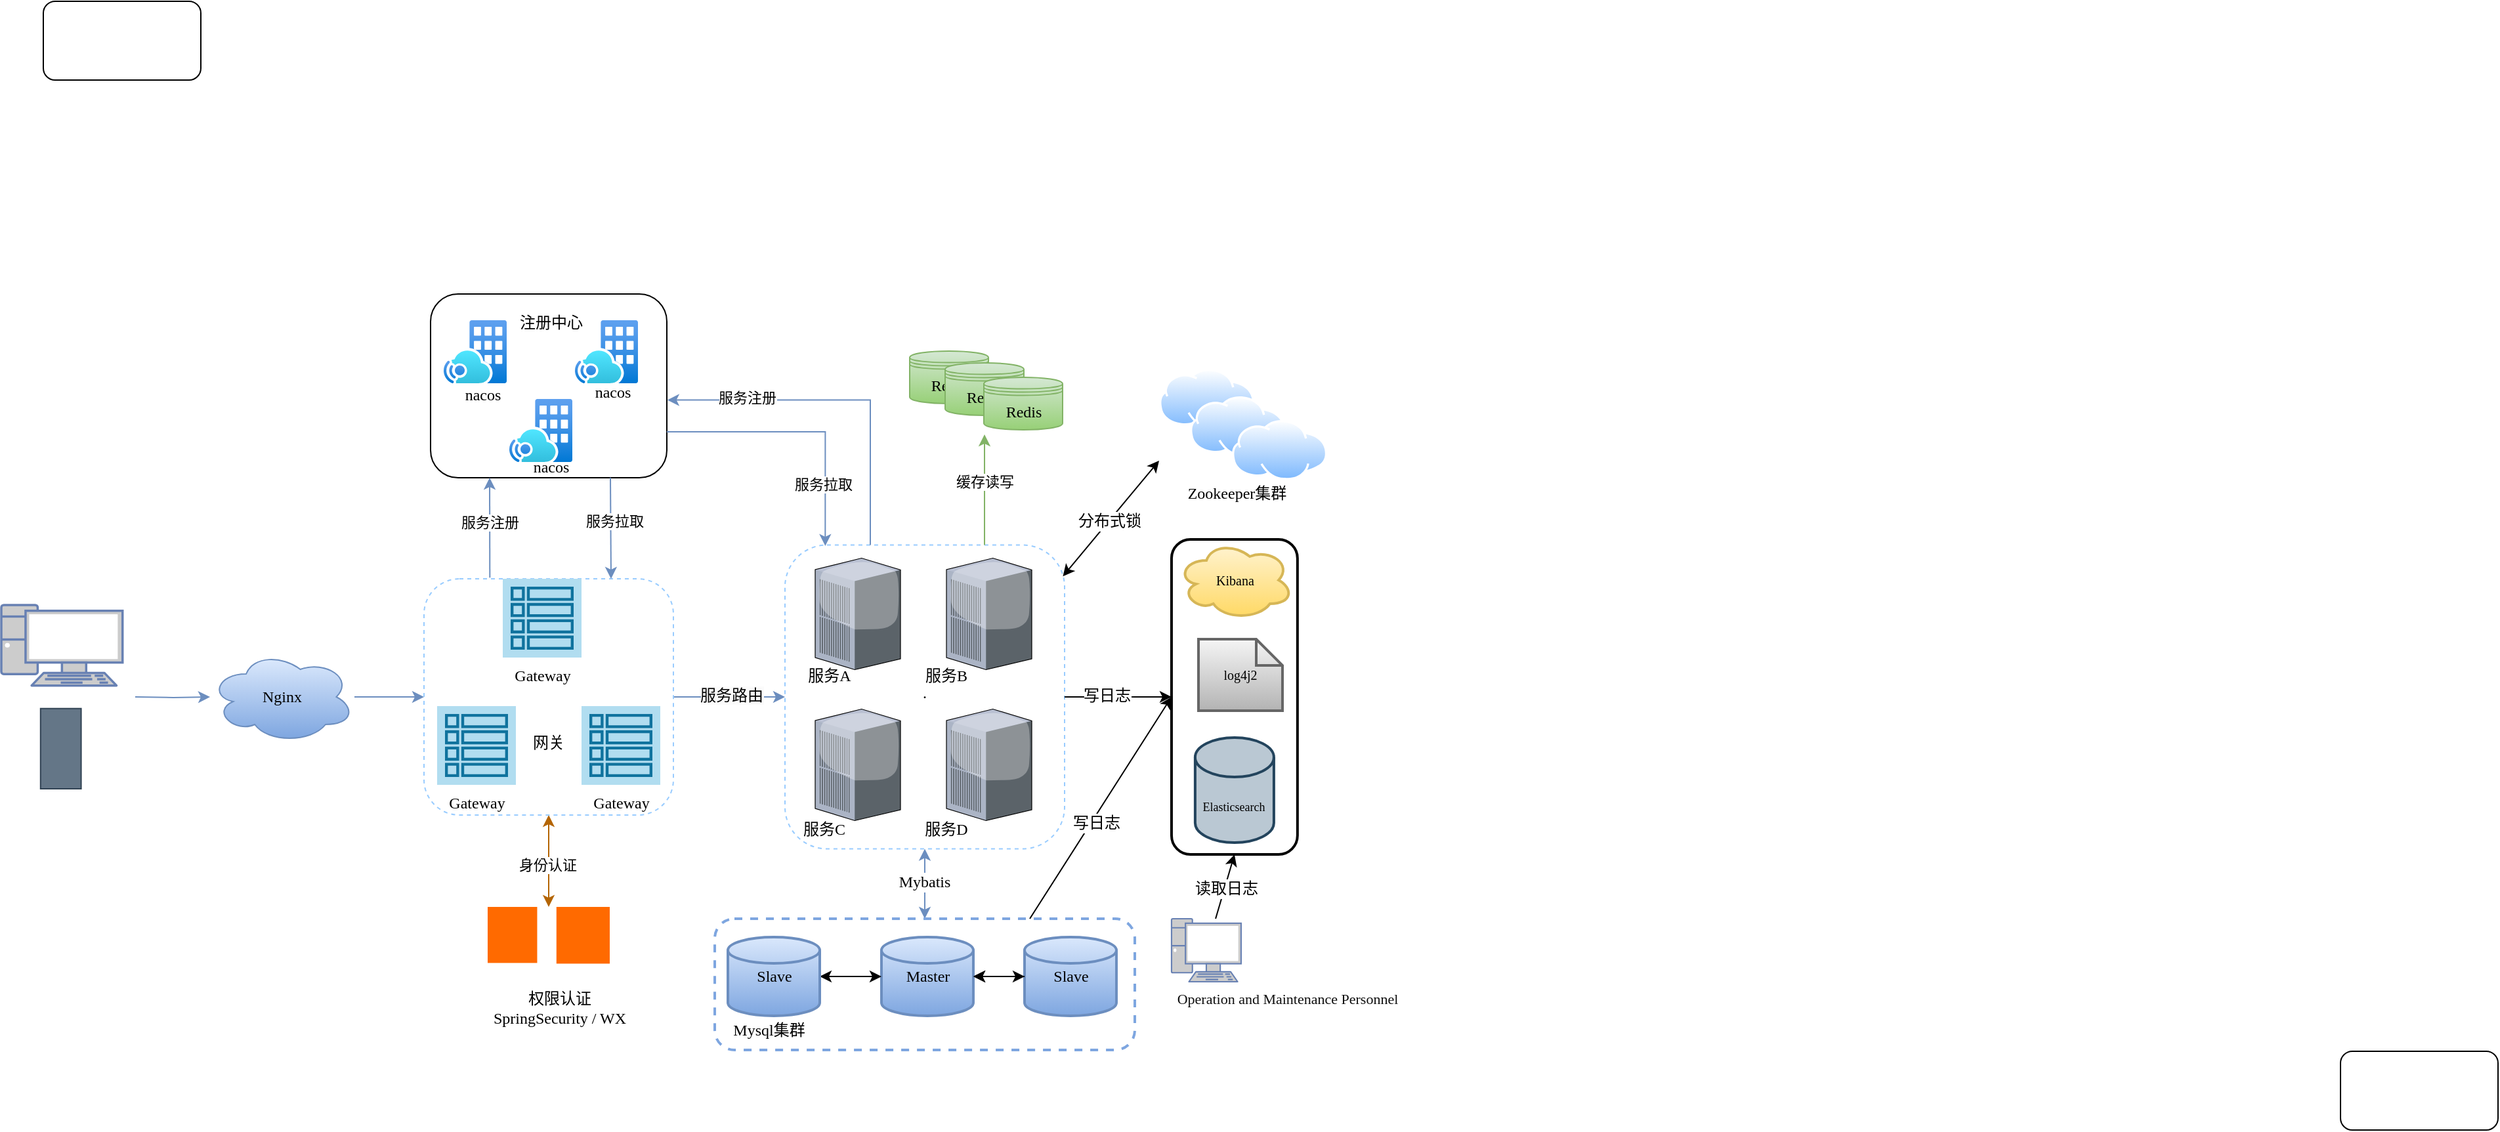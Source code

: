 <mxfile version="26.0.14">
  <diagram name="第 1 页" id="3Fu6Cyum_ohwxmZfArsV">
    <mxGraphModel dx="867" dy="1742" grid="1" gridSize="10" guides="1" tooltips="1" connect="1" arrows="1" fold="1" page="1" pageScale="1" pageWidth="827" pageHeight="1169" math="0" shadow="0">
      <root>
        <mxCell id="0" />
        <mxCell id="1" parent="0" />
        <mxCell id="ql2Fjk31QtfPR9bqJzKU-95" style="edgeStyle=orthogonalEdgeStyle;rounded=0;orthogonalLoop=1;jettySize=auto;html=1;fillColor=#dae8fc;gradientColor=#7ea6e0;strokeColor=#6c8ebf;fontFamily=Times New Roman;" edge="1" parent="1" target="ql2Fjk31QtfPR9bqJzKU-9">
          <mxGeometry relative="1" as="geometry">
            <mxPoint x="270" y="160" as="sourcePoint" />
          </mxGeometry>
        </mxCell>
        <mxCell id="ql2Fjk31QtfPR9bqJzKU-96" style="edgeStyle=orthogonalEdgeStyle;rounded=0;orthogonalLoop=1;jettySize=auto;html=1;entryX=0;entryY=0.5;entryDx=0;entryDy=0;fillColor=#dae8fc;gradientColor=#7ea6e0;strokeColor=#6c8ebf;fontFamily=Times New Roman;" edge="1" parent="1" source="ql2Fjk31QtfPR9bqJzKU-9" target="ql2Fjk31QtfPR9bqJzKU-11">
          <mxGeometry relative="1" as="geometry" />
        </mxCell>
        <mxCell id="ql2Fjk31QtfPR9bqJzKU-9" value="Nginx" style="ellipse;shape=cloud;whiteSpace=wrap;html=1;fillColor=#dae8fc;strokeColor=#6c8ebf;gradientColor=#7ea6e0;fontFamily=Times New Roman;" vertex="1" parent="1">
          <mxGeometry x="327" y="125" width="110" height="70" as="geometry" />
        </mxCell>
        <mxCell id="ql2Fjk31QtfPR9bqJzKU-10" value="" style="rounded=1;whiteSpace=wrap;html=1;fontFamily=Times New Roman;" vertex="1" parent="1">
          <mxGeometry x="200" y="-370" width="120" height="60" as="geometry" />
        </mxCell>
        <mxCell id="ql2Fjk31QtfPR9bqJzKU-20" style="rounded=0;orthogonalLoop=1;jettySize=auto;html=1;startArrow=classic;startFill=1;fillColor=#fad7ac;strokeColor=#b46504;fontFamily=Times New Roman;" edge="1" parent="1" source="ql2Fjk31QtfPR9bqJzKU-11">
          <mxGeometry relative="1" as="geometry">
            <mxPoint x="585" y="320" as="targetPoint" />
          </mxGeometry>
        </mxCell>
        <mxCell id="ql2Fjk31QtfPR9bqJzKU-100" value="身份认证" style="edgeLabel;html=1;align=center;verticalAlign=middle;resizable=0;points=[];fontFamily=Times New Roman;" vertex="1" connectable="0" parent="ql2Fjk31QtfPR9bqJzKU-20">
          <mxGeometry x="0.092" y="-1" relative="1" as="geometry">
            <mxPoint as="offset" />
          </mxGeometry>
        </mxCell>
        <mxCell id="ql2Fjk31QtfPR9bqJzKU-22" style="edgeStyle=orthogonalEdgeStyle;rounded=0;orthogonalLoop=1;jettySize=auto;html=1;entryX=0;entryY=0.5;entryDx=0;entryDy=0;fillColor=#dae8fc;gradientColor=#7ea6e0;strokeColor=#6c8ebf;fontFamily=Times New Roman;" edge="1" parent="1" source="ql2Fjk31QtfPR9bqJzKU-11" target="ql2Fjk31QtfPR9bqJzKU-21">
          <mxGeometry relative="1" as="geometry" />
        </mxCell>
        <mxCell id="ql2Fjk31QtfPR9bqJzKU-104" value="&lt;span style=&quot;font-size: 12px; background-color: rgb(251, 251, 251);&quot;&gt;服务路由&lt;/span&gt;" style="edgeLabel;html=1;align=center;verticalAlign=middle;resizable=0;points=[];fontFamily=Times New Roman;" vertex="1" connectable="0" parent="ql2Fjk31QtfPR9bqJzKU-22">
          <mxGeometry x="-0.244" y="1" relative="1" as="geometry">
            <mxPoint x="12" as="offset" />
          </mxGeometry>
        </mxCell>
        <mxCell id="ql2Fjk31QtfPR9bqJzKU-12" value="" style="group;fontFamily=Times New Roman;" vertex="1" connectable="0" parent="1">
          <mxGeometry x="168" y="90" width="92.37" height="140" as="geometry" />
        </mxCell>
        <mxCell id="ql2Fjk31QtfPR9bqJzKU-4" value="" style="fontColor=#0066CC;verticalAlign=top;verticalLabelPosition=bottom;labelPosition=center;align=center;html=1;outlineConnect=0;fillColor=#CCCCCC;strokeColor=#6881B3;gradientColor=none;gradientDirection=north;strokeWidth=2;shape=mxgraph.networks.pc;fontFamily=Times New Roman;" vertex="1" parent="ql2Fjk31QtfPR9bqJzKU-12">
          <mxGeometry width="92.37" height="61.33" as="geometry" />
        </mxCell>
        <mxCell id="ql2Fjk31QtfPR9bqJzKU-5" value="" style="sketch=0;verticalLabelPosition=bottom;sketch=0;aspect=fixed;html=1;verticalAlign=top;strokeColor=#314354;fillColor=#647687;align=center;outlineConnect=0;pointerEvents=1;shape=mxgraph.citrix2.mobile;fontColor=#ffffff;fontFamily=Times New Roman;" vertex="1" parent="ql2Fjk31QtfPR9bqJzKU-12">
          <mxGeometry x="29.9" y="78.853" width="30.893" height="61.147" as="geometry" />
        </mxCell>
        <mxCell id="ql2Fjk31QtfPR9bqJzKU-17" value="" style="rounded=1;whiteSpace=wrap;html=1;fontFamily=Times New Roman;" vertex="1" parent="1">
          <mxGeometry x="1950" y="430" width="120" height="60" as="geometry" />
        </mxCell>
        <mxCell id="ql2Fjk31QtfPR9bqJzKU-18" value="" style="group;fontFamily=Times New Roman;" vertex="1" connectable="0" parent="1">
          <mxGeometry x="538.5" y="320" width="110" height="121" as="geometry" />
        </mxCell>
        <mxCell id="ql2Fjk31QtfPR9bqJzKU-15" value="" style="points=[];aspect=fixed;html=1;align=center;shadow=0;dashed=0;fillColor=#FF6A00;strokeColor=none;shape=mxgraph.alibaba_cloud.cloud_security_center;fontFamily=Times New Roman;" vertex="1" parent="ql2Fjk31QtfPR9bqJzKU-18">
          <mxGeometry width="37.724" height="42.701" as="geometry" />
        </mxCell>
        <mxCell id="ql2Fjk31QtfPR9bqJzKU-16" value="" style="points=[];aspect=fixed;html=1;align=center;shadow=0;dashed=0;fillColor=#FF6A00;strokeColor=none;shape=mxgraph.alibaba_cloud.hsm_hardware_security_module;fontFamily=Times New Roman;" vertex="1" parent="ql2Fjk31QtfPR9bqJzKU-18">
          <mxGeometry x="52.394" width="40.606" height="43.225" as="geometry" />
        </mxCell>
        <mxCell id="ql2Fjk31QtfPR9bqJzKU-78" value="权限认证&lt;div&gt;SpringSecurity / WX&lt;/div&gt;" style="text;html=1;align=center;verticalAlign=middle;whiteSpace=wrap;rounded=0;fontFamily=Times New Roman;" vertex="1" parent="ql2Fjk31QtfPR9bqJzKU-18">
          <mxGeometry x="-5.57" y="60" width="121.14" height="34.5" as="geometry" />
        </mxCell>
        <mxCell id="ql2Fjk31QtfPR9bqJzKU-63" value="" style="group;fontFamily=Times New Roman;" vertex="1" connectable="0" parent="1">
          <mxGeometry x="490" y="70" width="190" height="180" as="geometry" />
        </mxCell>
        <mxCell id="ql2Fjk31QtfPR9bqJzKU-11" value="" style="rounded=1;whiteSpace=wrap;html=1;dashed=1;strokeColor=#99CCFF;fontFamily=Times New Roman;" vertex="1" parent="ql2Fjk31QtfPR9bqJzKU-63">
          <mxGeometry width="190" height="180" as="geometry" />
        </mxCell>
        <mxCell id="ql2Fjk31QtfPR9bqJzKU-54" value="Gateway" style="sketch=0;outlineConnect=0;strokeColor=#10739e;fillColor=#b1ddf0;dashed=0;verticalLabelPosition=bottom;verticalAlign=top;align=center;html=1;fontSize=12;fontStyle=0;aspect=fixed;shape=mxgraph.aws4.resourceIcon;resIcon=mxgraph.aws4.table;fontFamily=Times New Roman;" vertex="1" parent="ql2Fjk31QtfPR9bqJzKU-63">
          <mxGeometry x="60" width="60" height="60" as="geometry" />
        </mxCell>
        <mxCell id="ql2Fjk31QtfPR9bqJzKU-56" value="Gateway" style="sketch=0;outlineConnect=0;strokeColor=#10739e;fillColor=#b1ddf0;dashed=0;verticalLabelPosition=bottom;verticalAlign=top;align=center;html=1;fontSize=12;fontStyle=0;aspect=fixed;shape=mxgraph.aws4.resourceIcon;resIcon=mxgraph.aws4.table;fontFamily=Times New Roman;" vertex="1" parent="ql2Fjk31QtfPR9bqJzKU-63">
          <mxGeometry x="120" y="97" width="60" height="60" as="geometry" />
        </mxCell>
        <mxCell id="ql2Fjk31QtfPR9bqJzKU-57" value="Gateway" style="sketch=0;outlineConnect=0;strokeColor=#10739e;fillColor=#b1ddf0;dashed=0;verticalLabelPosition=bottom;verticalAlign=top;align=center;html=1;fontSize=12;fontStyle=0;aspect=fixed;shape=mxgraph.aws4.resourceIcon;resIcon=mxgraph.aws4.table;fontFamily=Times New Roman;" vertex="1" parent="ql2Fjk31QtfPR9bqJzKU-63">
          <mxGeometry x="10" y="97" width="60" height="60" as="geometry" />
        </mxCell>
        <mxCell id="ql2Fjk31QtfPR9bqJzKU-89" value="网关" style="text;html=1;align=center;verticalAlign=middle;whiteSpace=wrap;rounded=0;fontFamily=Times New Roman;" vertex="1" parent="ql2Fjk31QtfPR9bqJzKU-63">
          <mxGeometry x="65" y="110" width="60" height="30" as="geometry" />
        </mxCell>
        <mxCell id="ql2Fjk31QtfPR9bqJzKU-67" value="" style="group;fontFamily=Times New Roman;" vertex="1" connectable="0" parent="1">
          <mxGeometry x="495" y="-147" width="180" height="147" as="geometry" />
        </mxCell>
        <mxCell id="ql2Fjk31QtfPR9bqJzKU-13" value="" style="rounded=1;whiteSpace=wrap;html=1;fontFamily=Times New Roman;" vertex="1" parent="ql2Fjk31QtfPR9bqJzKU-67">
          <mxGeometry width="180" height="140" as="geometry" />
        </mxCell>
        <mxCell id="ql2Fjk31QtfPR9bqJzKU-58" value="" style="image;aspect=fixed;html=1;points=[];align=center;fontSize=12;image=img/lib/azure2/hybrid_multicloud/Azure_Operator_Nexus.svg;fontFamily=Times New Roman;" vertex="1" parent="ql2Fjk31QtfPR9bqJzKU-67">
          <mxGeometry x="10" y="20" width="48" height="48" as="geometry" />
        </mxCell>
        <mxCell id="ql2Fjk31QtfPR9bqJzKU-61" value="" style="image;aspect=fixed;html=1;points=[];align=center;fontSize=12;image=img/lib/azure2/hybrid_multicloud/Azure_Operator_Nexus.svg;fontFamily=Times New Roman;" vertex="1" parent="ql2Fjk31QtfPR9bqJzKU-67">
          <mxGeometry x="60" y="80" width="48" height="48" as="geometry" />
        </mxCell>
        <mxCell id="ql2Fjk31QtfPR9bqJzKU-62" value="" style="image;aspect=fixed;html=1;points=[];align=center;fontSize=12;image=img/lib/azure2/hybrid_multicloud/Azure_Operator_Nexus.svg;fontFamily=Times New Roman;" vertex="1" parent="ql2Fjk31QtfPR9bqJzKU-67">
          <mxGeometry x="110" y="20" width="48" height="48" as="geometry" />
        </mxCell>
        <mxCell id="ql2Fjk31QtfPR9bqJzKU-64" value="nacos" style="text;html=1;align=center;verticalAlign=middle;whiteSpace=wrap;rounded=0;fontFamily=Times New Roman;" vertex="1" parent="ql2Fjk31QtfPR9bqJzKU-67">
          <mxGeometry x="10" y="60" width="60" height="34" as="geometry" />
        </mxCell>
        <mxCell id="ql2Fjk31QtfPR9bqJzKU-65" value="nacos" style="text;html=1;align=center;verticalAlign=middle;whiteSpace=wrap;rounded=0;fontFamily=Times New Roman;" vertex="1" parent="ql2Fjk31QtfPR9bqJzKU-67">
          <mxGeometry x="109" y="60" width="60" height="30" as="geometry" />
        </mxCell>
        <mxCell id="ql2Fjk31QtfPR9bqJzKU-66" value="nacos" style="text;html=1;align=center;verticalAlign=middle;whiteSpace=wrap;rounded=0;fontFamily=Times New Roman;" vertex="1" parent="ql2Fjk31QtfPR9bqJzKU-67">
          <mxGeometry x="62" y="117" width="60" height="30" as="geometry" />
        </mxCell>
        <mxCell id="ql2Fjk31QtfPR9bqJzKU-79" value="注册中心" style="text;html=1;align=center;verticalAlign=middle;whiteSpace=wrap;rounded=0;fontFamily=Times New Roman;" vertex="1" parent="ql2Fjk31QtfPR9bqJzKU-67">
          <mxGeometry x="62" y="7" width="60" height="30" as="geometry" />
        </mxCell>
        <mxCell id="ql2Fjk31QtfPR9bqJzKU-94" value="" style="group;fontFamily=Times New Roman;" vertex="1" connectable="0" parent="1">
          <mxGeometry x="765" y="44.25" width="213" height="231.5" as="geometry" />
        </mxCell>
        <mxCell id="ql2Fjk31QtfPR9bqJzKU-21" value="·" style="rounded=1;whiteSpace=wrap;html=1;dashed=1;strokeColor=#99CCFF;fontFamily=Times New Roman;" vertex="1" parent="ql2Fjk31QtfPR9bqJzKU-94">
          <mxGeometry width="213" height="231.5" as="geometry" />
        </mxCell>
        <mxCell id="ql2Fjk31QtfPR9bqJzKU-73" value="" style="verticalLabelPosition=bottom;sketch=0;aspect=fixed;html=1;verticalAlign=top;strokeColor=none;align=center;outlineConnect=0;shape=mxgraph.citrix.pbx_server;fontFamily=Times New Roman;" vertex="1" parent="ql2Fjk31QtfPR9bqJzKU-94">
          <mxGeometry x="123" y="10" width="65" height="85" as="geometry" />
        </mxCell>
        <mxCell id="ql2Fjk31QtfPR9bqJzKU-76" value="" style="verticalLabelPosition=bottom;sketch=0;aspect=fixed;html=1;verticalAlign=top;strokeColor=none;align=center;outlineConnect=0;shape=mxgraph.citrix.pbx_server;fontFamily=Times New Roman;" vertex="1" parent="ql2Fjk31QtfPR9bqJzKU-94">
          <mxGeometry x="23" y="125" width="65" height="85" as="geometry" />
        </mxCell>
        <mxCell id="ql2Fjk31QtfPR9bqJzKU-75" value="" style="verticalLabelPosition=bottom;sketch=0;aspect=fixed;html=1;verticalAlign=top;strokeColor=none;align=center;outlineConnect=0;shape=mxgraph.citrix.pbx_server;fontFamily=Times New Roman;" vertex="1" parent="ql2Fjk31QtfPR9bqJzKU-94">
          <mxGeometry x="23" y="10" width="65" height="85" as="geometry" />
        </mxCell>
        <mxCell id="ql2Fjk31QtfPR9bqJzKU-77" value="" style="verticalLabelPosition=bottom;sketch=0;aspect=fixed;html=1;verticalAlign=top;strokeColor=none;align=center;outlineConnect=0;shape=mxgraph.citrix.pbx_server;fontFamily=Times New Roman;" vertex="1" parent="ql2Fjk31QtfPR9bqJzKU-94">
          <mxGeometry x="123" y="125" width="65" height="85" as="geometry" />
        </mxCell>
        <mxCell id="ql2Fjk31QtfPR9bqJzKU-90" value="服务A" style="text;html=1;align=center;verticalAlign=middle;whiteSpace=wrap;rounded=0;fontFamily=Times New Roman;" vertex="1" parent="ql2Fjk31QtfPR9bqJzKU-94">
          <mxGeometry x="4" y="85" width="60" height="30" as="geometry" />
        </mxCell>
        <mxCell id="ql2Fjk31QtfPR9bqJzKU-91" value="服务B" style="text;html=1;align=center;verticalAlign=middle;whiteSpace=wrap;rounded=0;fontFamily=Times New Roman;" vertex="1" parent="ql2Fjk31QtfPR9bqJzKU-94">
          <mxGeometry x="93" y="85" width="60" height="30" as="geometry" />
        </mxCell>
        <mxCell id="ql2Fjk31QtfPR9bqJzKU-92" value="服务C" style="text;html=1;align=center;verticalAlign=middle;whiteSpace=wrap;rounded=0;fontFamily=Times New Roman;" vertex="1" parent="ql2Fjk31QtfPR9bqJzKU-94">
          <mxGeometry y="201.5" width="60" height="30" as="geometry" />
        </mxCell>
        <mxCell id="ql2Fjk31QtfPR9bqJzKU-93" value="服务D" style="text;html=1;align=center;verticalAlign=middle;whiteSpace=wrap;rounded=0;fontFamily=Times New Roman;" vertex="1" parent="ql2Fjk31QtfPR9bqJzKU-94">
          <mxGeometry x="93" y="201.5" width="60" height="30" as="geometry" />
        </mxCell>
        <mxCell id="ql2Fjk31QtfPR9bqJzKU-97" style="rounded=0;orthogonalLoop=1;jettySize=auto;html=1;entryX=0.25;entryY=1;entryDx=0;entryDy=0;exitX=0.264;exitY=-0.005;exitDx=0;exitDy=0;exitPerimeter=0;fillColor=#dae8fc;gradientColor=#7ea6e0;strokeColor=#6c8ebf;fontFamily=Times New Roman;" edge="1" parent="1" source="ql2Fjk31QtfPR9bqJzKU-11" target="ql2Fjk31QtfPR9bqJzKU-13">
          <mxGeometry relative="1" as="geometry" />
        </mxCell>
        <mxCell id="ql2Fjk31QtfPR9bqJzKU-102" value="服务注册" style="edgeLabel;html=1;align=center;verticalAlign=middle;resizable=0;points=[];fontFamily=Times New Roman;" vertex="1" connectable="0" parent="ql2Fjk31QtfPR9bqJzKU-97">
          <mxGeometry x="0.111" relative="1" as="geometry">
            <mxPoint as="offset" />
          </mxGeometry>
        </mxCell>
        <mxCell id="ql2Fjk31QtfPR9bqJzKU-99" style="rounded=0;orthogonalLoop=1;jettySize=auto;html=1;entryX=0.75;entryY=0;entryDx=0;entryDy=0;exitX=0.75;exitY=0;exitDx=0;exitDy=0;fillColor=#dae8fc;gradientColor=#7ea6e0;strokeColor=#6c8ebf;fontFamily=Times New Roman;" edge="1" parent="1" target="ql2Fjk31QtfPR9bqJzKU-11">
          <mxGeometry relative="1" as="geometry">
            <mxPoint x="632" y="-7" as="sourcePoint" />
            <mxPoint x="630" y="70" as="targetPoint" />
          </mxGeometry>
        </mxCell>
        <mxCell id="ql2Fjk31QtfPR9bqJzKU-101" value="服务拉取" style="edgeLabel;html=1;align=center;verticalAlign=middle;resizable=0;points=[];fontFamily=Times New Roman;" vertex="1" connectable="0" parent="ql2Fjk31QtfPR9bqJzKU-99">
          <mxGeometry x="-0.162" y="3" relative="1" as="geometry">
            <mxPoint as="offset" />
          </mxGeometry>
        </mxCell>
        <mxCell id="ql2Fjk31QtfPR9bqJzKU-117" value="" style="group;fontFamily=Times New Roman;" vertex="1" connectable="0" parent="1">
          <mxGeometry x="860" y="-103.5" width="116.5" height="60" as="geometry" />
        </mxCell>
        <mxCell id="ql2Fjk31QtfPR9bqJzKU-110" value="Redis" style="shape=datastore;whiteSpace=wrap;html=1;fillColor=#d5e8d4;gradientColor=#97d077;strokeColor=#82b366;fontFamily=Times New Roman;" vertex="1" parent="ql2Fjk31QtfPR9bqJzKU-117">
          <mxGeometry width="60" height="40" as="geometry" />
        </mxCell>
        <mxCell id="ql2Fjk31QtfPR9bqJzKU-115" value="Redis" style="shape=datastore;whiteSpace=wrap;html=1;fillColor=#d5e8d4;gradientColor=#97d077;strokeColor=#82b366;fontFamily=Times New Roman;" vertex="1" parent="ql2Fjk31QtfPR9bqJzKU-117">
          <mxGeometry x="27" y="9" width="60" height="40" as="geometry" />
        </mxCell>
        <mxCell id="ql2Fjk31QtfPR9bqJzKU-116" value="Redis" style="shape=datastore;whiteSpace=wrap;html=1;fillColor=#d5e8d4;gradientColor=#97d077;strokeColor=#82b366;fontFamily=Times New Roman;" vertex="1" parent="ql2Fjk31QtfPR9bqJzKU-117">
          <mxGeometry x="56.5" y="20" width="60" height="40" as="geometry" />
        </mxCell>
        <mxCell id="ql2Fjk31QtfPR9bqJzKU-120" style="edgeStyle=orthogonalEdgeStyle;rounded=0;orthogonalLoop=1;jettySize=auto;html=1;exitX=1;exitY=0.75;exitDx=0;exitDy=0;entryX=0.144;entryY=0.003;entryDx=0;entryDy=0;entryPerimeter=0;fillColor=#dae8fc;gradientColor=#7ea6e0;strokeColor=#6c8ebf;fontFamily=Times New Roman;" edge="1" parent="1" source="ql2Fjk31QtfPR9bqJzKU-13" target="ql2Fjk31QtfPR9bqJzKU-21">
          <mxGeometry relative="1" as="geometry" />
        </mxCell>
        <mxCell id="ql2Fjk31QtfPR9bqJzKU-122" value="服务拉取" style="edgeLabel;html=1;align=center;verticalAlign=middle;resizable=0;points=[];fontFamily=Times New Roman;" vertex="1" connectable="0" parent="ql2Fjk31QtfPR9bqJzKU-120">
          <mxGeometry x="-0.585" y="-2" relative="1" as="geometry">
            <mxPoint x="76" y="38" as="offset" />
          </mxGeometry>
        </mxCell>
        <mxCell id="ql2Fjk31QtfPR9bqJzKU-121" style="edgeStyle=orthogonalEdgeStyle;rounded=0;orthogonalLoop=1;jettySize=auto;html=1;entryX=1.002;entryY=0.577;entryDx=0;entryDy=0;entryPerimeter=0;fillColor=#dae8fc;gradientColor=#7ea6e0;strokeColor=#6c8ebf;fontFamily=Times New Roman;" edge="1" parent="1" source="ql2Fjk31QtfPR9bqJzKU-21" target="ql2Fjk31QtfPR9bqJzKU-13">
          <mxGeometry relative="1" as="geometry">
            <Array as="points">
              <mxPoint x="830" y="-66" />
            </Array>
          </mxGeometry>
        </mxCell>
        <mxCell id="ql2Fjk31QtfPR9bqJzKU-123" value="服务注册" style="edgeLabel;html=1;align=center;verticalAlign=middle;resizable=0;points=[];fontFamily=Times New Roman;" vertex="1" connectable="0" parent="ql2Fjk31QtfPR9bqJzKU-121">
          <mxGeometry x="0.543" y="-2" relative="1" as="geometry">
            <mxPoint as="offset" />
          </mxGeometry>
        </mxCell>
        <mxCell id="ql2Fjk31QtfPR9bqJzKU-125" style="edgeStyle=orthogonalEdgeStyle;rounded=0;orthogonalLoop=1;jettySize=auto;html=1;fillColor=#d5e8d4;gradientColor=#97d077;strokeColor=#82b366;fontFamily=Times New Roman;" edge="1" parent="1" source="ql2Fjk31QtfPR9bqJzKU-21">
          <mxGeometry relative="1" as="geometry">
            <mxPoint x="917" y="-40" as="targetPoint" />
            <Array as="points">
              <mxPoint x="917" y="20" />
              <mxPoint x="917" y="20" />
            </Array>
          </mxGeometry>
        </mxCell>
        <mxCell id="ql2Fjk31QtfPR9bqJzKU-126" value="缓存读写" style="edgeLabel;html=1;align=center;verticalAlign=middle;resizable=0;points=[];fontFamily=Times New Roman;" vertex="1" connectable="0" parent="ql2Fjk31QtfPR9bqJzKU-125">
          <mxGeometry x="0.15" relative="1" as="geometry">
            <mxPoint as="offset" />
          </mxGeometry>
        </mxCell>
        <mxCell id="ql2Fjk31QtfPR9bqJzKU-144" style="edgeStyle=orthogonalEdgeStyle;rounded=0;orthogonalLoop=1;jettySize=auto;html=1;entryX=0.5;entryY=0;entryDx=0;entryDy=0;fontFamily=Times New Roman;fontSize=12;fontColor=default;startArrow=classic;startFill=1;fillColor=#dae8fc;gradientColor=#7ea6e0;strokeColor=#6c8ebf;" edge="1" parent="1" source="ql2Fjk31QtfPR9bqJzKU-21" target="ql2Fjk31QtfPR9bqJzKU-139">
          <mxGeometry relative="1" as="geometry" />
        </mxCell>
        <mxCell id="ql2Fjk31QtfPR9bqJzKU-145" value="Mybatis" style="edgeLabel;html=1;align=center;verticalAlign=middle;resizable=0;points=[];strokeColor=default;strokeWidth=2;fontFamily=Times New Roman;fontSize=12;fontColor=default;fillColor=default;" vertex="1" connectable="0" parent="ql2Fjk31QtfPR9bqJzKU-144">
          <mxGeometry x="-0.22" y="-1" relative="1" as="geometry">
            <mxPoint y="4" as="offset" />
          </mxGeometry>
        </mxCell>
        <mxCell id="ql2Fjk31QtfPR9bqJzKU-149" value="" style="group;fontFamily=Times New Roman;" vertex="1" connectable="0" parent="1">
          <mxGeometry x="711.5" y="329" width="320" height="100" as="geometry" />
        </mxCell>
        <mxCell id="ql2Fjk31QtfPR9bqJzKU-139" value="" style="rounded=1;whiteSpace=wrap;html=1;strokeColor=#7EA6E0;strokeWidth=2;align=center;verticalAlign=middle;fontFamily=Times New Roman;fontSize=12;fontColor=default;fillColor=default;dashed=1;" vertex="1" parent="ql2Fjk31QtfPR9bqJzKU-149">
          <mxGeometry width="320" height="100" as="geometry" />
        </mxCell>
        <mxCell id="ql2Fjk31QtfPR9bqJzKU-129" value="Master" style="strokeWidth=2;html=1;shape=mxgraph.flowchart.database;whiteSpace=wrap;fillColor=#dae8fc;gradientColor=#7ea6e0;strokeColor=#6c8ebf;fontFamily=Times New Roman;" vertex="1" parent="ql2Fjk31QtfPR9bqJzKU-149">
          <mxGeometry x="127" y="14" width="70" height="60" as="geometry" />
        </mxCell>
        <mxCell id="ql2Fjk31QtfPR9bqJzKU-134" value="" style="edgeStyle=orthogonalEdgeStyle;rounded=0;orthogonalLoop=1;jettySize=auto;html=1;fontFamily=Times New Roman;fontSize=12;fontColor=default;startArrow=classic;startFill=1;" edge="1" parent="ql2Fjk31QtfPR9bqJzKU-149" source="ql2Fjk31QtfPR9bqJzKU-130" target="ql2Fjk31QtfPR9bqJzKU-129">
          <mxGeometry relative="1" as="geometry" />
        </mxCell>
        <mxCell id="ql2Fjk31QtfPR9bqJzKU-130" value="Slave" style="strokeWidth=2;html=1;shape=mxgraph.flowchart.database;whiteSpace=wrap;fillColor=#dae8fc;gradientColor=#7ea6e0;strokeColor=#6c8ebf;fontFamily=Times New Roman;" vertex="1" parent="ql2Fjk31QtfPR9bqJzKU-149">
          <mxGeometry x="10" y="14" width="70" height="60" as="geometry" />
        </mxCell>
        <mxCell id="ql2Fjk31QtfPR9bqJzKU-133" value="Slave" style="strokeWidth=2;html=1;shape=mxgraph.flowchart.database;whiteSpace=wrap;fillColor=#dae8fc;gradientColor=#7ea6e0;strokeColor=#6c8ebf;fontFamily=Times New Roman;" vertex="1" parent="ql2Fjk31QtfPR9bqJzKU-149">
          <mxGeometry x="236" y="14" width="70" height="60" as="geometry" />
        </mxCell>
        <mxCell id="ql2Fjk31QtfPR9bqJzKU-142" value="Mysql集群" style="text;html=1;align=center;verticalAlign=middle;whiteSpace=wrap;rounded=0;fontFamily=Times New Roman;fontSize=12;fontColor=default;" vertex="1" parent="ql2Fjk31QtfPR9bqJzKU-149">
          <mxGeometry x="6" y="72" width="70" height="26" as="geometry" />
        </mxCell>
        <mxCell id="ql2Fjk31QtfPR9bqJzKU-135" value="" style="edgeStyle=orthogonalEdgeStyle;rounded=0;orthogonalLoop=1;jettySize=auto;html=1;fontFamily=Times New Roman;fontSize=12;fontColor=default;" edge="1" parent="ql2Fjk31QtfPR9bqJzKU-149" source="ql2Fjk31QtfPR9bqJzKU-133" target="ql2Fjk31QtfPR9bqJzKU-129">
          <mxGeometry relative="1" as="geometry" />
        </mxCell>
        <mxCell id="ql2Fjk31QtfPR9bqJzKU-136" value="" style="edgeStyle=orthogonalEdgeStyle;rounded=0;orthogonalLoop=1;jettySize=auto;html=1;fontFamily=Times New Roman;fontSize=12;fontColor=default;startArrow=classic;startFill=1;" edge="1" parent="ql2Fjk31QtfPR9bqJzKU-149" source="ql2Fjk31QtfPR9bqJzKU-133" target="ql2Fjk31QtfPR9bqJzKU-129">
          <mxGeometry relative="1" as="geometry" />
        </mxCell>
        <mxCell id="ql2Fjk31QtfPR9bqJzKU-154" value="" style="group;fontFamily=Times New Roman;" vertex="1" connectable="0" parent="1">
          <mxGeometry x="1050" y="-90" width="128.12" height="104.75" as="geometry" />
        </mxCell>
        <mxCell id="ql2Fjk31QtfPR9bqJzKU-150" value="" style="image;aspect=fixed;perimeter=ellipsePerimeter;html=1;align=center;shadow=0;dashed=0;spacingTop=3;image=img/lib/active_directory/internet_cloud.svg;strokeColor=default;strokeWidth=2;verticalAlign=middle;fontFamily=Times New Roman;fontSize=12;fontColor=default;fillColor=default;" vertex="1" parent="ql2Fjk31QtfPR9bqJzKU-154">
          <mxGeometry width="72.62" height="45.75" as="geometry" />
        </mxCell>
        <mxCell id="ql2Fjk31QtfPR9bqJzKU-151" value="" style="image;aspect=fixed;perimeter=ellipsePerimeter;html=1;align=center;shadow=0;dashed=0;spacingTop=3;image=img/lib/active_directory/internet_cloud.svg;strokeColor=default;strokeWidth=2;verticalAlign=middle;fontFamily=Times New Roman;fontSize=12;fontColor=default;fillColor=default;" vertex="1" parent="ql2Fjk31QtfPR9bqJzKU-154">
          <mxGeometry x="23.5" y="21" width="72.62" height="45.75" as="geometry" />
        </mxCell>
        <mxCell id="ql2Fjk31QtfPR9bqJzKU-152" value="" style="image;aspect=fixed;perimeter=ellipsePerimeter;html=1;align=center;shadow=0;dashed=0;spacingTop=3;image=img/lib/active_directory/internet_cloud.svg;strokeColor=default;strokeWidth=2;verticalAlign=middle;fontFamily=Times New Roman;fontSize=12;fontColor=default;fillColor=default;" vertex="1" parent="ql2Fjk31QtfPR9bqJzKU-154">
          <mxGeometry x="55.5" y="39" width="72.62" height="45.75" as="geometry" />
        </mxCell>
        <mxCell id="ql2Fjk31QtfPR9bqJzKU-153" value="Zookeeper集群" style="text;html=1;align=center;verticalAlign=middle;whiteSpace=wrap;rounded=0;fontFamily=Times New Roman;fontSize=12;fontColor=default;" vertex="1" parent="ql2Fjk31QtfPR9bqJzKU-154">
          <mxGeometry x="8.31" y="84.75" width="103" height="20" as="geometry" />
        </mxCell>
        <mxCell id="ql2Fjk31QtfPR9bqJzKU-156" value="" style="endArrow=classic;html=1;rounded=0;fontFamily=Times New Roman;fontSize=12;fontColor=default;exitX=0.994;exitY=0.103;exitDx=0;exitDy=0;exitPerimeter=0;startArrow=classic;startFill=1;" edge="1" parent="1" source="ql2Fjk31QtfPR9bqJzKU-21">
          <mxGeometry width="50" height="50" relative="1" as="geometry">
            <mxPoint x="950" y="150" as="sourcePoint" />
            <mxPoint x="1050" y="-20" as="targetPoint" />
          </mxGeometry>
        </mxCell>
        <mxCell id="ql2Fjk31QtfPR9bqJzKU-157" value="分布式锁" style="edgeLabel;html=1;align=center;verticalAlign=middle;resizable=0;points=[];strokeColor=default;strokeWidth=2;fontFamily=Times New Roman;fontSize=12;fontColor=default;fillColor=default;" vertex="1" connectable="0" parent="ql2Fjk31QtfPR9bqJzKU-156">
          <mxGeometry x="-0.044" relative="1" as="geometry">
            <mxPoint as="offset" />
          </mxGeometry>
        </mxCell>
        <mxCell id="ql2Fjk31QtfPR9bqJzKU-166" style="rounded=0;orthogonalLoop=1;jettySize=auto;html=1;entryX=0;entryY=0.5;entryDx=0;entryDy=0;fontFamily=Times New Roman;fontSize=12;fontColor=default;" edge="1" parent="1" source="ql2Fjk31QtfPR9bqJzKU-21" target="ql2Fjk31QtfPR9bqJzKU-160">
          <mxGeometry relative="1" as="geometry" />
        </mxCell>
        <mxCell id="ql2Fjk31QtfPR9bqJzKU-168" value="写日志" style="edgeLabel;html=1;align=center;verticalAlign=middle;resizable=0;points=[];strokeColor=default;strokeWidth=2;fontFamily=Times New Roman;fontSize=12;fontColor=default;fillColor=default;" vertex="1" connectable="0" parent="ql2Fjk31QtfPR9bqJzKU-166">
          <mxGeometry x="-0.263" y="-2" relative="1" as="geometry">
            <mxPoint x="2" y="-3" as="offset" />
          </mxGeometry>
        </mxCell>
        <mxCell id="ql2Fjk31QtfPR9bqJzKU-167" value="" style="group;fontFamily=Times New Roman;" vertex="1" connectable="0" parent="1">
          <mxGeometry x="1059.48" y="40" width="95.94" height="240" as="geometry" />
        </mxCell>
        <mxCell id="ql2Fjk31QtfPR9bqJzKU-160" value="" style="rounded=1;whiteSpace=wrap;html=1;strokeColor=default;strokeWidth=2;align=center;verticalAlign=middle;fontFamily=Times New Roman;fontSize=12;fontColor=default;fillColor=default;" vertex="1" parent="ql2Fjk31QtfPR9bqJzKU-167">
          <mxGeometry width="95.94" height="240" as="geometry" />
        </mxCell>
        <mxCell id="ql2Fjk31QtfPR9bqJzKU-162" value="Elasticsearch" style="shape=cylinder3;whiteSpace=wrap;html=1;boundedLbl=1;backgroundOutline=1;size=15;strokeColor=#23445d;strokeWidth=2;align=center;verticalAlign=middle;fontFamily=Times New Roman;fontSize=9;fillColor=#bac8d3;" vertex="1" parent="ql2Fjk31QtfPR9bqJzKU-167">
          <mxGeometry x="17.97" y="151" width="60" height="80" as="geometry" />
        </mxCell>
        <mxCell id="ql2Fjk31QtfPR9bqJzKU-163" value="log4j2" style="shape=note;size=20;whiteSpace=wrap;html=1;strokeColor=#666666;strokeWidth=2;align=center;verticalAlign=middle;fontFamily=Times New Roman;fontSize=10;fillColor=#f5f5f5;gradientColor=#b3b3b3;" vertex="1" parent="ql2Fjk31QtfPR9bqJzKU-167">
          <mxGeometry x="20.52" y="76" width="64" height="54.5" as="geometry" />
        </mxCell>
        <mxCell id="ql2Fjk31QtfPR9bqJzKU-165" value="Kibana" style="ellipse;shape=cloud;whiteSpace=wrap;html=1;strokeColor=#d6b656;strokeWidth=2;align=center;verticalAlign=middle;fontFamily=Times New Roman;fontSize=10;fillColor=#fff2cc;gradientColor=#ffd966;" vertex="1" parent="ql2Fjk31QtfPR9bqJzKU-167">
          <mxGeometry x="4.58" y="1" width="88" height="60" as="geometry" />
        </mxCell>
        <mxCell id="ql2Fjk31QtfPR9bqJzKU-170" style="rounded=0;orthogonalLoop=1;jettySize=auto;html=1;entryX=0.5;entryY=1;entryDx=0;entryDy=0;fontFamily=Times New Roman;fontSize=12;fontColor=default;" edge="1" parent="1" source="ql2Fjk31QtfPR9bqJzKU-169" target="ql2Fjk31QtfPR9bqJzKU-160">
          <mxGeometry relative="1" as="geometry" />
        </mxCell>
        <mxCell id="ql2Fjk31QtfPR9bqJzKU-172" value="读取日志" style="edgeLabel;html=1;align=center;verticalAlign=middle;resizable=0;points=[];strokeColor=default;strokeWidth=2;fontFamily=Times New Roman;fontSize=12;fontColor=default;fillColor=default;" vertex="1" connectable="0" parent="ql2Fjk31QtfPR9bqJzKU-170">
          <mxGeometry x="-0.037" y="-1" relative="1" as="geometry">
            <mxPoint as="offset" />
          </mxGeometry>
        </mxCell>
        <mxCell id="ql2Fjk31QtfPR9bqJzKU-169" value="" style="fontColor=#0066CC;verticalAlign=top;verticalLabelPosition=bottom;labelPosition=center;align=center;html=1;outlineConnect=0;fillColor=#CCCCCC;strokeColor=#6881B3;gradientColor=none;gradientDirection=north;strokeWidth=2;shape=mxgraph.networks.pc;fontFamily=Times New Roman;fontSize=12;" vertex="1" parent="1">
          <mxGeometry x="1059.48" y="329" width="53" height="48" as="geometry" />
        </mxCell>
        <mxCell id="ql2Fjk31QtfPR9bqJzKU-171" value="&lt;p class=&quot;p1&quot; style=&quot;margin: 0px; font-variant-numeric: normal; font-variant-east-asian: normal; font-variant-alternates: normal; font-size-adjust: none; font-kerning: auto; font-optical-sizing: auto; font-feature-settings: normal; font-variation-settings: normal; font-variant-position: normal; font-variant-emoji: normal; font-stretch: normal; line-height: normal; color: rgb(14, 14, 14); text-align: start;&quot;&gt;&lt;font&gt;Operation and Maintenance Personnel&lt;/font&gt;&lt;/p&gt;" style="text;html=1;align=center;verticalAlign=middle;whiteSpace=wrap;rounded=0;fontFamily=Times New Roman;fontSize=11;fontColor=default;" vertex="1" parent="1">
          <mxGeometry x="1059.48" y="377" width="178" height="24" as="geometry" />
        </mxCell>
        <mxCell id="ql2Fjk31QtfPR9bqJzKU-175" value="" style="endArrow=classic;html=1;rounded=0;fontFamily=Times New Roman;fontSize=12;fontColor=default;entryX=0;entryY=0.5;entryDx=0;entryDy=0;exitX=0.75;exitY=0;exitDx=0;exitDy=0;" edge="1" parent="1" source="ql2Fjk31QtfPR9bqJzKU-139" target="ql2Fjk31QtfPR9bqJzKU-160">
          <mxGeometry width="50" height="50" relative="1" as="geometry">
            <mxPoint x="950" y="240" as="sourcePoint" />
            <mxPoint x="1000" y="190" as="targetPoint" />
          </mxGeometry>
        </mxCell>
        <mxCell id="ql2Fjk31QtfPR9bqJzKU-176" value="写日志" style="edgeLabel;html=1;align=center;verticalAlign=middle;resizable=0;points=[];strokeColor=default;strokeWidth=2;fontFamily=Times New Roman;fontSize=12;fontColor=default;fillColor=default;" vertex="1" connectable="0" parent="ql2Fjk31QtfPR9bqJzKU-175">
          <mxGeometry x="-0.157" y="4" relative="1" as="geometry">
            <mxPoint x="8" as="offset" />
          </mxGeometry>
        </mxCell>
      </root>
    </mxGraphModel>
  </diagram>
</mxfile>

